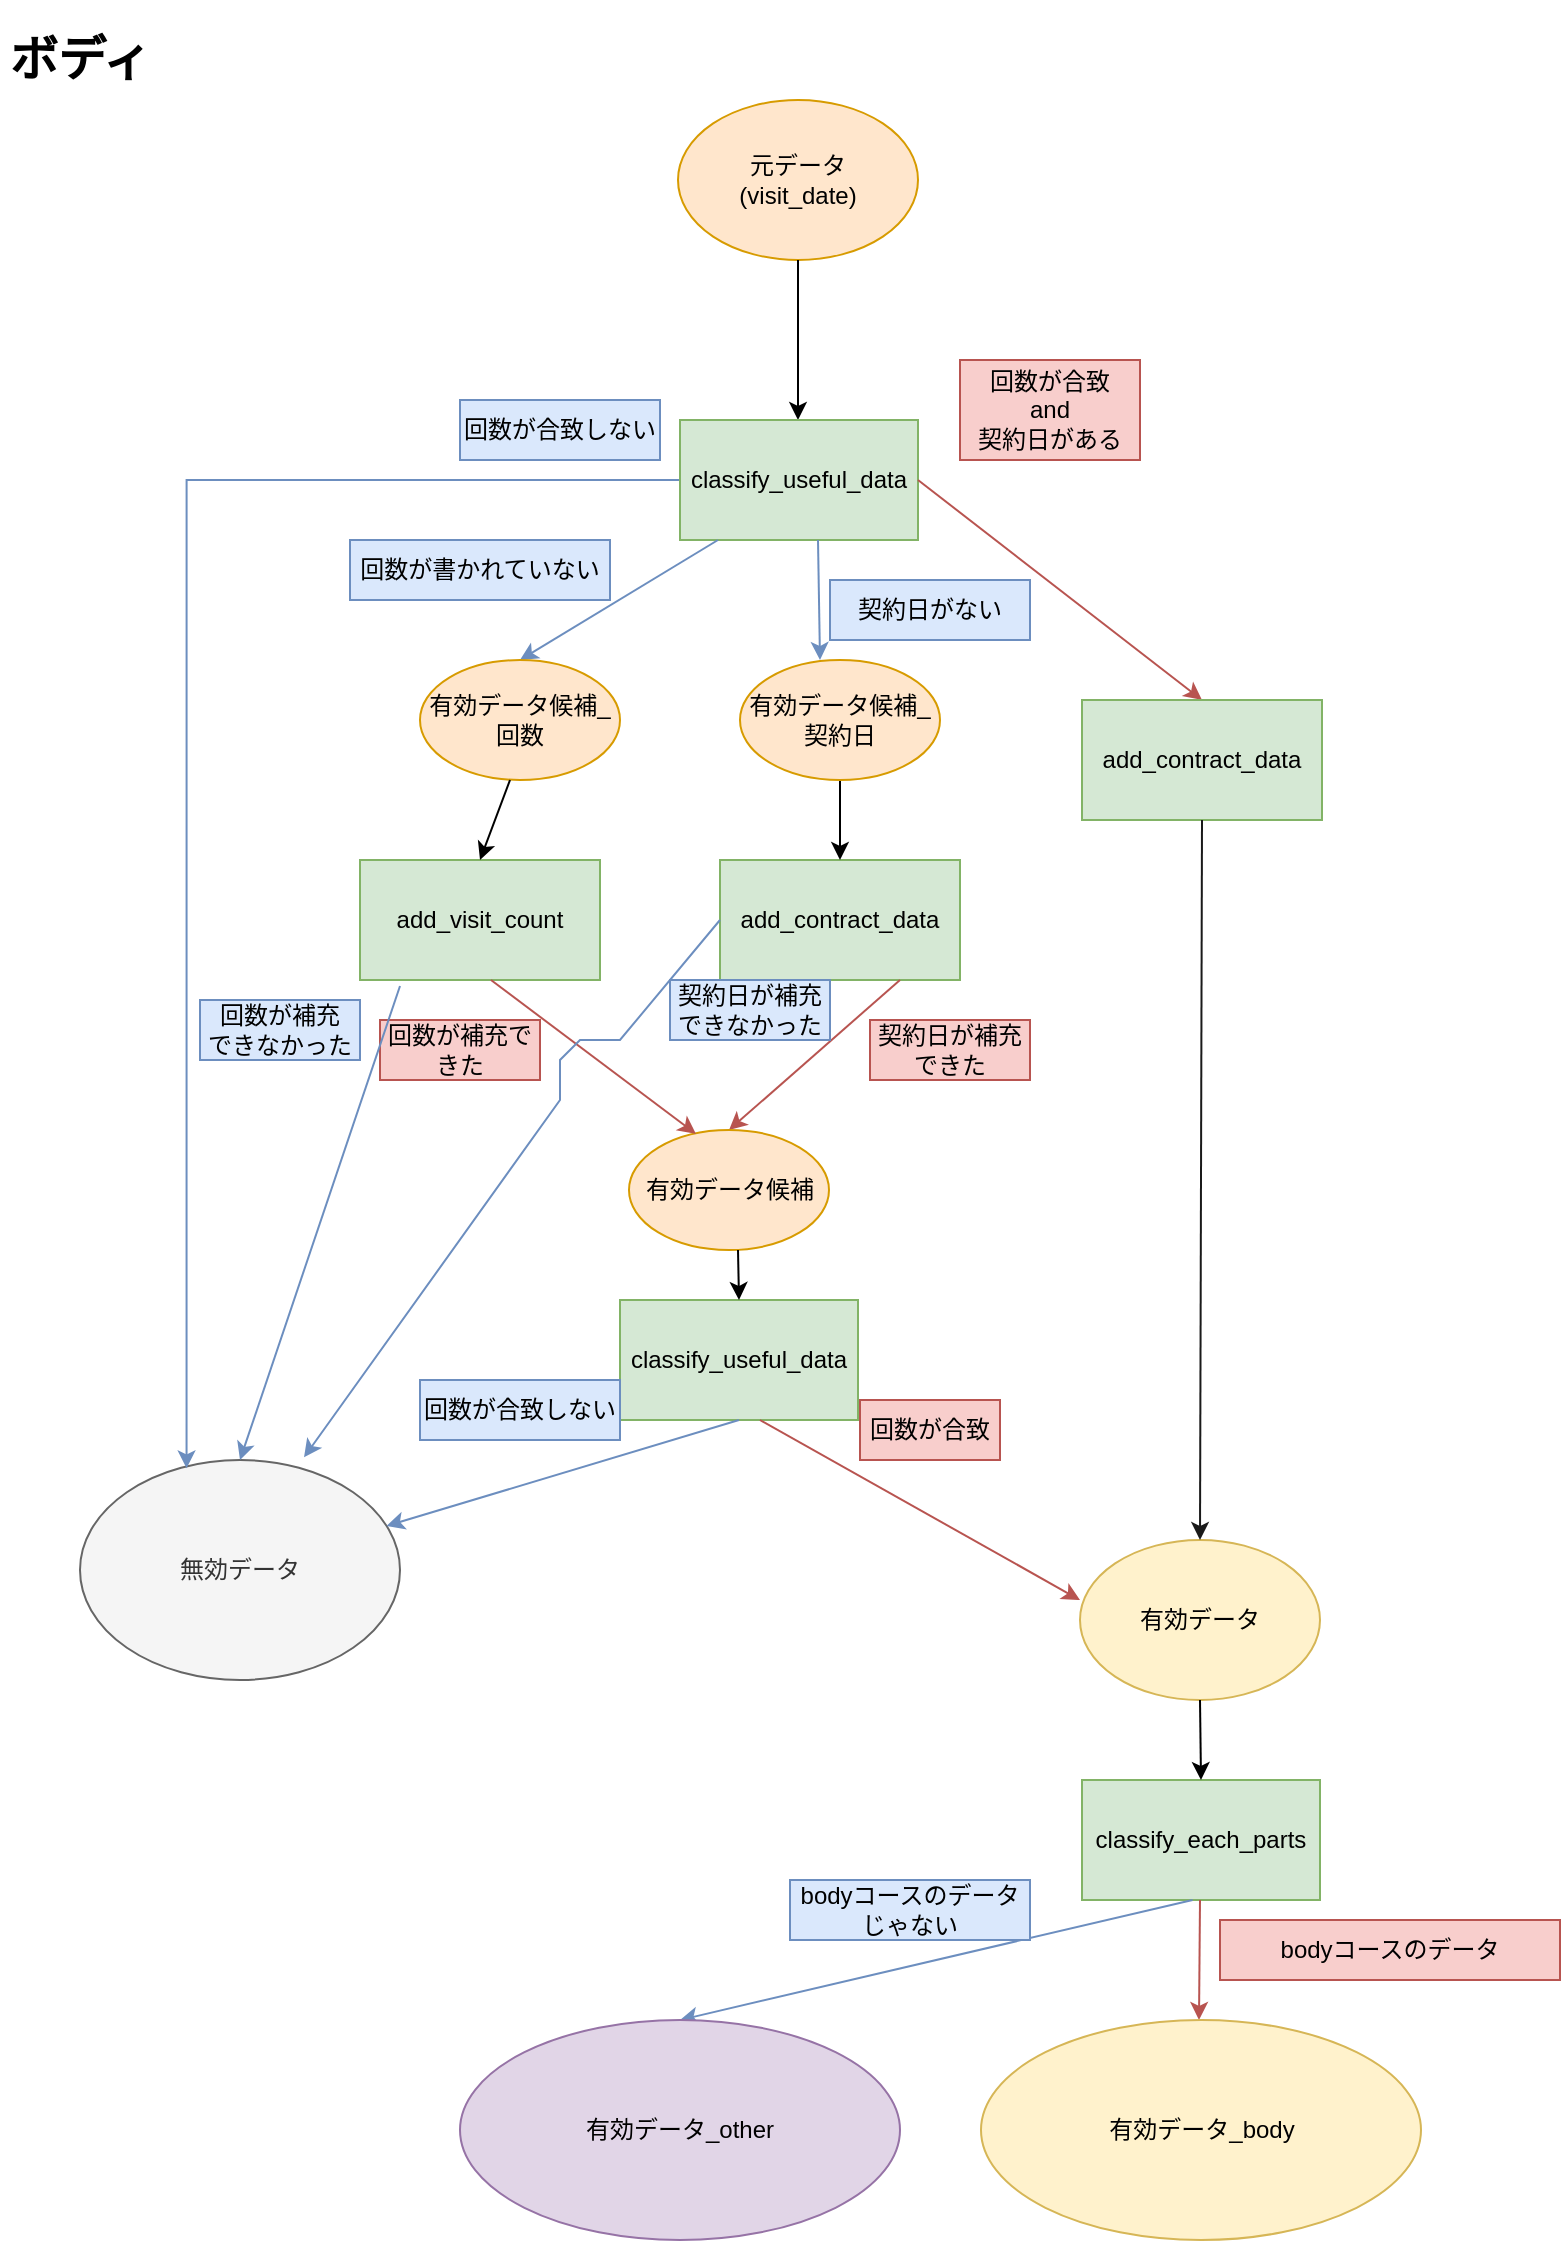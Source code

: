 <mxfile version="15.6.2" type="device"><diagram id="daGGlWRng2JTYMa9LCu2" name="Page-1"><mxGraphModel dx="1422" dy="794" grid="1" gridSize="10" guides="1" tooltips="1" connect="1" arrows="1" fold="1" page="1" pageScale="1" pageWidth="827" pageHeight="1169" math="0" shadow="0"><root><mxCell id="0"/><mxCell id="1" parent="0"/><mxCell id="EjQRNrUgsvcXC2od661D-1" value="元データ&lt;br&gt;(visit_date)" style="ellipse;whiteSpace=wrap;html=1;fillColor=#ffe6cc;strokeColor=#d79b00;" vertex="1" parent="1"><mxGeometry x="359" y="50" width="120" height="80" as="geometry"/></mxCell><mxCell id="EjQRNrUgsvcXC2od661D-2" value="" style="endArrow=classic;html=1;rounded=0;exitX=0.5;exitY=1;exitDx=0;exitDy=0;" edge="1" parent="1" source="EjQRNrUgsvcXC2od661D-1"><mxGeometry width="50" height="50" relative="1" as="geometry"><mxPoint x="469" y="140" as="sourcePoint"/><mxPoint x="419" y="210" as="targetPoint"/></mxGeometry></mxCell><mxCell id="EjQRNrUgsvcXC2od661D-4" value="有効データ" style="ellipse;whiteSpace=wrap;html=1;fillColor=#fff2cc;strokeColor=#d6b656;" vertex="1" parent="1"><mxGeometry x="560" y="770" width="120" height="80" as="geometry"/></mxCell><mxCell id="EjQRNrUgsvcXC2od661D-5" value="無効データ" style="ellipse;whiteSpace=wrap;html=1;fillColor=#f5f5f5;strokeColor=#666666;fontColor=#333333;" vertex="1" parent="1"><mxGeometry x="60" y="730" width="160" height="110" as="geometry"/></mxCell><mxCell id="EjQRNrUgsvcXC2od661D-34" style="edgeStyle=orthogonalEdgeStyle;rounded=0;orthogonalLoop=1;jettySize=auto;html=1;exitX=0;exitY=0.5;exitDx=0;exitDy=0;entryX=0.333;entryY=0.038;entryDx=0;entryDy=0;entryPerimeter=0;endArrow=classic;endFill=1;fillColor=#dae8fc;strokeColor=#6c8ebf;" edge="1" parent="1" source="EjQRNrUgsvcXC2od661D-6" target="EjQRNrUgsvcXC2od661D-5"><mxGeometry relative="1" as="geometry"/></mxCell><mxCell id="EjQRNrUgsvcXC2od661D-6" value="classify_useful_data" style="rounded=0;;whiteSpace=wrap;html=1;fillColor=#d5e8d4;strokeColor=#82b366;" vertex="1" parent="1"><mxGeometry x="360" y="210" width="119" height="60" as="geometry"/></mxCell><mxCell id="EjQRNrUgsvcXC2od661D-7" value="回数が合致&lt;br&gt;and&lt;br&gt;契約日がある" style="text;html=1;strokeColor=#b85450;fillColor=#f8cecc;align=center;verticalAlign=middle;whiteSpace=wrap;rounded=0;" vertex="1" parent="1"><mxGeometry x="500" y="180" width="90" height="50" as="geometry"/></mxCell><mxCell id="EjQRNrUgsvcXC2od661D-9" value="回数が書かれていない" style="text;html=1;strokeColor=#6c8ebf;fillColor=#dae8fc;align=center;verticalAlign=middle;whiteSpace=wrap;rounded=0;" vertex="1" parent="1"><mxGeometry x="195" y="270" width="130" height="30" as="geometry"/></mxCell><mxCell id="EjQRNrUgsvcXC2od661D-13" value="" style="endArrow=classic;html=1;rounded=0;entryX=0.5;entryY=0;entryDx=0;entryDy=0;fillColor=#dae8fc;strokeColor=#6c8ebf;" edge="1" parent="1" target="EjQRNrUgsvcXC2od661D-16"><mxGeometry width="50" height="50" relative="1" as="geometry"><mxPoint x="379" y="270" as="sourcePoint"/><mxPoint x="339" y="330" as="targetPoint"/></mxGeometry></mxCell><mxCell id="EjQRNrUgsvcXC2od661D-15" value="add_contract_data" style="rounded=0;whiteSpace=wrap;html=1;fillColor=#d5e8d4;strokeColor=#82b366;" vertex="1" parent="1"><mxGeometry x="380" y="430" width="120" height="60" as="geometry"/></mxCell><mxCell id="EjQRNrUgsvcXC2od661D-16" value="有効データ候補_回数" style="ellipse;whiteSpace=wrap;html=1;fillColor=#ffe6cc;strokeColor=#d79b00;" vertex="1" parent="1"><mxGeometry x="230" y="330" width="100" height="60" as="geometry"/></mxCell><mxCell id="EjQRNrUgsvcXC2od661D-26" style="edgeStyle=orthogonalEdgeStyle;rounded=0;orthogonalLoop=1;jettySize=auto;html=1;exitX=0.5;exitY=1;exitDx=0;exitDy=0;entryX=0.5;entryY=0;entryDx=0;entryDy=0;endArrow=classic;endFill=1;" edge="1" parent="1" source="EjQRNrUgsvcXC2od661D-17" target="EjQRNrUgsvcXC2od661D-15"><mxGeometry relative="1" as="geometry"/></mxCell><mxCell id="EjQRNrUgsvcXC2od661D-17" value="有効データ候補_契約日" style="ellipse;whiteSpace=wrap;html=1;fillColor=#ffe6cc;strokeColor=#d79b00;" vertex="1" parent="1"><mxGeometry x="390" y="330" width="100" height="60" as="geometry"/></mxCell><mxCell id="EjQRNrUgsvcXC2od661D-18" value="" style="endArrow=classic;html=1;rounded=0;entryX=0.4;entryY=0;entryDx=0;entryDy=0;entryPerimeter=0;fillColor=#dae8fc;strokeColor=#6c8ebf;" edge="1" parent="1" target="EjQRNrUgsvcXC2od661D-17"><mxGeometry width="50" height="50" relative="1" as="geometry"><mxPoint x="429" y="270" as="sourcePoint"/><mxPoint x="380" y="330" as="targetPoint"/></mxGeometry></mxCell><mxCell id="EjQRNrUgsvcXC2od661D-19" value="契約日がない" style="text;html=1;strokeColor=#6c8ebf;fillColor=#dae8fc;align=center;verticalAlign=middle;whiteSpace=wrap;rounded=0;" vertex="1" parent="1"><mxGeometry x="435" y="290" width="100" height="30" as="geometry"/></mxCell><mxCell id="EjQRNrUgsvcXC2od661D-28" value="" style="endArrow=classic;html=1;rounded=0;exitX=0.5;exitY=1;exitDx=0;exitDy=0;entryX=0.5;entryY=0;entryDx=0;entryDy=0;fillColor=#f8cecc;strokeColor=#b85450;" edge="1" parent="1" target="EjQRNrUgsvcXC2od661D-39"><mxGeometry width="50" height="50" relative="1" as="geometry"><mxPoint x="470" y="490" as="sourcePoint"/><mxPoint x="490" y="540" as="targetPoint"/></mxGeometry></mxCell><mxCell id="EjQRNrUgsvcXC2od661D-29" value="契約日が補充できた" style="text;html=1;strokeColor=#b85450;fillColor=#f8cecc;align=center;verticalAlign=middle;whiteSpace=wrap;rounded=0;" vertex="1" parent="1"><mxGeometry x="455" y="510" width="80" height="30" as="geometry"/></mxCell><mxCell id="EjQRNrUgsvcXC2od661D-30" value="classify_useful_data" style="rounded=0;;whiteSpace=wrap;html=1;fillColor=#d5e8d4;strokeColor=#82b366;" vertex="1" parent="1"><mxGeometry x="330" y="650" width="119" height="60" as="geometry"/></mxCell><mxCell id="EjQRNrUgsvcXC2od661D-32" value="" style="endArrow=classic;html=1;rounded=0;entryX=0;entryY=0.375;entryDx=0;entryDy=0;entryPerimeter=0;exitX=0.588;exitY=1;exitDx=0;exitDy=0;exitPerimeter=0;fillColor=#f8cecc;strokeColor=#b85450;" edge="1" parent="1" source="EjQRNrUgsvcXC2od661D-30" target="EjQRNrUgsvcXC2od661D-4"><mxGeometry width="50" height="50" relative="1" as="geometry"><mxPoint x="350" y="700" as="sourcePoint"/><mxPoint x="550" y="760" as="targetPoint"/></mxGeometry></mxCell><mxCell id="EjQRNrUgsvcXC2od661D-33" value="回数が合致" style="text;html=1;strokeColor=#b85450;fillColor=#f8cecc;align=center;verticalAlign=middle;whiteSpace=wrap;rounded=0;" vertex="1" parent="1"><mxGeometry x="450" y="700" width="70" height="30" as="geometry"/></mxCell><mxCell id="EjQRNrUgsvcXC2od661D-35" value="回数が合致しない" style="text;html=1;strokeColor=#6c8ebf;fillColor=#dae8fc;align=center;verticalAlign=middle;whiteSpace=wrap;rounded=0;" vertex="1" parent="1"><mxGeometry x="250" y="200" width="100" height="30" as="geometry"/></mxCell><mxCell id="EjQRNrUgsvcXC2od661D-36" value="add_visit_count" style="rounded=0;whiteSpace=wrap;html=1;fillColor=#d5e8d4;strokeColor=#82b366;" vertex="1" parent="1"><mxGeometry x="200" y="430" width="120" height="60" as="geometry"/></mxCell><mxCell id="EjQRNrUgsvcXC2od661D-38" value="" style="endArrow=classic;html=1;rounded=0;entryX=0.5;entryY=0;entryDx=0;entryDy=0;" edge="1" parent="1" target="EjQRNrUgsvcXC2od661D-36"><mxGeometry width="50" height="50" relative="1" as="geometry"><mxPoint x="275" y="390" as="sourcePoint"/><mxPoint x="245" y="430" as="targetPoint"/></mxGeometry></mxCell><mxCell id="EjQRNrUgsvcXC2od661D-39" value="有効データ候補" style="ellipse;whiteSpace=wrap;html=1;fillColor=#ffe6cc;strokeColor=#d79b00;" vertex="1" parent="1"><mxGeometry x="334.5" y="565" width="100" height="60" as="geometry"/></mxCell><mxCell id="EjQRNrUgsvcXC2od661D-40" value="" style="endArrow=classic;html=1;rounded=0;exitX=0.5;exitY=1;exitDx=0;exitDy=0;entryX=0.335;entryY=0.033;entryDx=0;entryDy=0;entryPerimeter=0;fillColor=#f8cecc;strokeColor=#b85450;" edge="1" parent="1" target="EjQRNrUgsvcXC2od661D-39"><mxGeometry width="50" height="50" relative="1" as="geometry"><mxPoint x="265.5" y="490" as="sourcePoint"/><mxPoint x="330" y="550" as="targetPoint"/></mxGeometry></mxCell><mxCell id="EjQRNrUgsvcXC2od661D-41" value="回数が補充できた" style="text;html=1;strokeColor=#b85450;fillColor=#f8cecc;align=center;verticalAlign=middle;whiteSpace=wrap;rounded=0;" vertex="1" parent="1"><mxGeometry x="210" y="510" width="80" height="30" as="geometry"/></mxCell><mxCell id="EjQRNrUgsvcXC2od661D-42" value="" style="endArrow=classic;html=1;rounded=0;entryX=0.5;entryY=0;entryDx=0;entryDy=0;" edge="1" parent="1" target="EjQRNrUgsvcXC2od661D-30"><mxGeometry width="50" height="50" relative="1" as="geometry"><mxPoint x="389" y="625" as="sourcePoint"/><mxPoint x="369" y="725" as="targetPoint"/></mxGeometry></mxCell><mxCell id="EjQRNrUgsvcXC2od661D-43" value="" style="endArrow=classic;html=1;rounded=0;exitX=0.5;exitY=1;exitDx=0;exitDy=0;fillColor=#dae8fc;strokeColor=#6c8ebf;" edge="1" parent="1" source="EjQRNrUgsvcXC2od661D-30" target="EjQRNrUgsvcXC2od661D-5"><mxGeometry width="50" height="50" relative="1" as="geometry"><mxPoint x="350" y="700" as="sourcePoint"/><mxPoint x="200" y="830" as="targetPoint"/></mxGeometry></mxCell><mxCell id="EjQRNrUgsvcXC2od661D-44" value="回数が合致しない" style="text;html=1;strokeColor=#6c8ebf;fillColor=#dae8fc;align=center;verticalAlign=middle;whiteSpace=wrap;rounded=0;" vertex="1" parent="1"><mxGeometry x="230" y="690" width="100" height="30" as="geometry"/></mxCell><mxCell id="EjQRNrUgsvcXC2od661D-47" value="" style="endArrow=classic;html=1;rounded=0;entryX=0.5;entryY=0;entryDx=0;entryDy=0;fillColor=#dae8fc;strokeColor=#6c8ebf;" edge="1" parent="1" target="EjQRNrUgsvcXC2od661D-5"><mxGeometry width="50" height="50" relative="1" as="geometry"><mxPoint x="220" y="493" as="sourcePoint"/><mxPoint x="104.5" y="557.5" as="targetPoint"/></mxGeometry></mxCell><mxCell id="EjQRNrUgsvcXC2od661D-48" value="回数が補充&lt;br&gt;できなかった" style="text;html=1;strokeColor=#6c8ebf;fillColor=#dae8fc;align=center;verticalAlign=middle;whiteSpace=wrap;rounded=0;" vertex="1" parent="1"><mxGeometry x="120" y="500" width="80" height="30" as="geometry"/></mxCell><mxCell id="EjQRNrUgsvcXC2od661D-49" value="" style="endArrow=classic;html=1;rounded=0;fillColor=#f8cecc;strokeColor=#b85450;entryX=0.5;entryY=0;entryDx=0;entryDy=0;" edge="1" parent="1" target="EjQRNrUgsvcXC2od661D-50"><mxGeometry width="50" height="50" relative="1" as="geometry"><mxPoint x="479" y="240" as="sourcePoint"/><mxPoint x="650" y="350" as="targetPoint"/></mxGeometry></mxCell><mxCell id="EjQRNrUgsvcXC2od661D-50" value="add_contract_data" style="rounded=0;whiteSpace=wrap;html=1;fillColor=#d5e8d4;strokeColor=#82b366;" vertex="1" parent="1"><mxGeometry x="561" y="350" width="120" height="60" as="geometry"/></mxCell><mxCell id="EjQRNrUgsvcXC2od661D-51" value="" style="endArrow=classic;html=1;rounded=0;entryX=0.5;entryY=0;entryDx=0;entryDy=0;fillColor=#f8cecc;strokeColor=#1A1A1A;exitX=0.5;exitY=1;exitDx=0;exitDy=0;" edge="1" parent="1" source="EjQRNrUgsvcXC2od661D-50" target="EjQRNrUgsvcXC2od661D-4"><mxGeometry width="50" height="50" relative="1" as="geometry"><mxPoint x="650" y="410" as="sourcePoint"/><mxPoint x="821" y="520" as="targetPoint"/></mxGeometry></mxCell><mxCell id="EjQRNrUgsvcXC2od661D-52" value="" style="endArrow=classic;html=1;rounded=0;entryX=0.7;entryY=-0.012;entryDx=0;entryDy=0;entryPerimeter=0;exitX=0;exitY=0.5;exitDx=0;exitDy=0;fillColor=#dae8fc;strokeColor=#6c8ebf;" edge="1" parent="1" source="EjQRNrUgsvcXC2od661D-15" target="EjQRNrUgsvcXC2od661D-5"><mxGeometry width="50" height="50" relative="1" as="geometry"><mxPoint x="304.5" y="540" as="sourcePoint"/><mxPoint x="354.5" y="490" as="targetPoint"/><Array as="points"><mxPoint x="330" y="520"/><mxPoint x="310" y="520"/><mxPoint x="300" y="530"/><mxPoint x="300" y="550"/></Array></mxGeometry></mxCell><mxCell id="EjQRNrUgsvcXC2od661D-53" value="契約日が補充できなかった" style="text;html=1;strokeColor=#6c8ebf;fillColor=#dae8fc;align=center;verticalAlign=middle;whiteSpace=wrap;rounded=0;" vertex="1" parent="1"><mxGeometry x="355" y="490" width="80" height="30" as="geometry"/></mxCell><mxCell id="EjQRNrUgsvcXC2od661D-54" value="classify_each_parts" style="rounded=0;;whiteSpace=wrap;html=1;fillColor=#d5e8d4;strokeColor=#82b366;" vertex="1" parent="1"><mxGeometry x="561" y="890" width="119" height="60" as="geometry"/></mxCell><mxCell id="EjQRNrUgsvcXC2od661D-55" value="" style="endArrow=classic;html=1;rounded=0;entryX=0.5;entryY=0;entryDx=0;entryDy=0;" edge="1" parent="1" target="EjQRNrUgsvcXC2od661D-54"><mxGeometry width="50" height="50" relative="1" as="geometry"><mxPoint x="620" y="850" as="sourcePoint"/><mxPoint x="570" y="880" as="targetPoint"/></mxGeometry></mxCell><mxCell id="EjQRNrUgsvcXC2od661D-56" value="&lt;h1&gt;ボディ&lt;/h1&gt;" style="text;html=1;strokeColor=none;fillColor=none;spacing=5;spacingTop=-20;whiteSpace=wrap;overflow=hidden;rounded=0;" vertex="1" parent="1"><mxGeometry x="20" y="10" width="190" height="120" as="geometry"/></mxCell><mxCell id="EjQRNrUgsvcXC2od661D-57" value="" style="endArrow=classic;html=1;rounded=0;fillColor=#f8cecc;strokeColor=#b85450;" edge="1" parent="1"><mxGeometry width="50" height="50" relative="1" as="geometry"><mxPoint x="620" y="950" as="sourcePoint"/><mxPoint x="619.5" y="1010" as="targetPoint"/></mxGeometry></mxCell><mxCell id="EjQRNrUgsvcXC2od661D-58" value="有効データ_body" style="ellipse;whiteSpace=wrap;html=1;fillColor=#fff2cc;strokeColor=#d6b656;" vertex="1" parent="1"><mxGeometry x="510.5" y="1010" width="220" height="110" as="geometry"/></mxCell><mxCell id="EjQRNrUgsvcXC2od661D-59" value="" style="endArrow=classic;html=1;rounded=0;exitX=0.5;exitY=1;exitDx=0;exitDy=0;fillColor=#dae8fc;strokeColor=#6c8ebf;entryX=0.5;entryY=0;entryDx=0;entryDy=0;" edge="1" parent="1" target="EjQRNrUgsvcXC2od661D-61"><mxGeometry width="50" height="50" relative="1" as="geometry"><mxPoint x="616.3" y="950" as="sourcePoint"/><mxPoint x="390" y="1030" as="targetPoint"/></mxGeometry></mxCell><mxCell id="EjQRNrUgsvcXC2od661D-61" value="有効データ_other" style="ellipse;whiteSpace=wrap;html=1;fillColor=#e1d5e7;strokeColor=#9673a6;" vertex="1" parent="1"><mxGeometry x="250" y="1010" width="220" height="110" as="geometry"/></mxCell><mxCell id="EjQRNrUgsvcXC2od661D-62" value="bodyコースのデータ" style="text;html=1;strokeColor=#b85450;fillColor=#f8cecc;align=center;verticalAlign=middle;whiteSpace=wrap;rounded=0;" vertex="1" parent="1"><mxGeometry x="630" y="960" width="170" height="30" as="geometry"/></mxCell><mxCell id="EjQRNrUgsvcXC2od661D-63" value="bodyコースのデータじゃない" style="text;html=1;strokeColor=#6c8ebf;fillColor=#dae8fc;align=center;verticalAlign=middle;whiteSpace=wrap;rounded=0;" vertex="1" parent="1"><mxGeometry x="415" y="940" width="120" height="30" as="geometry"/></mxCell></root></mxGraphModel></diagram></mxfile>